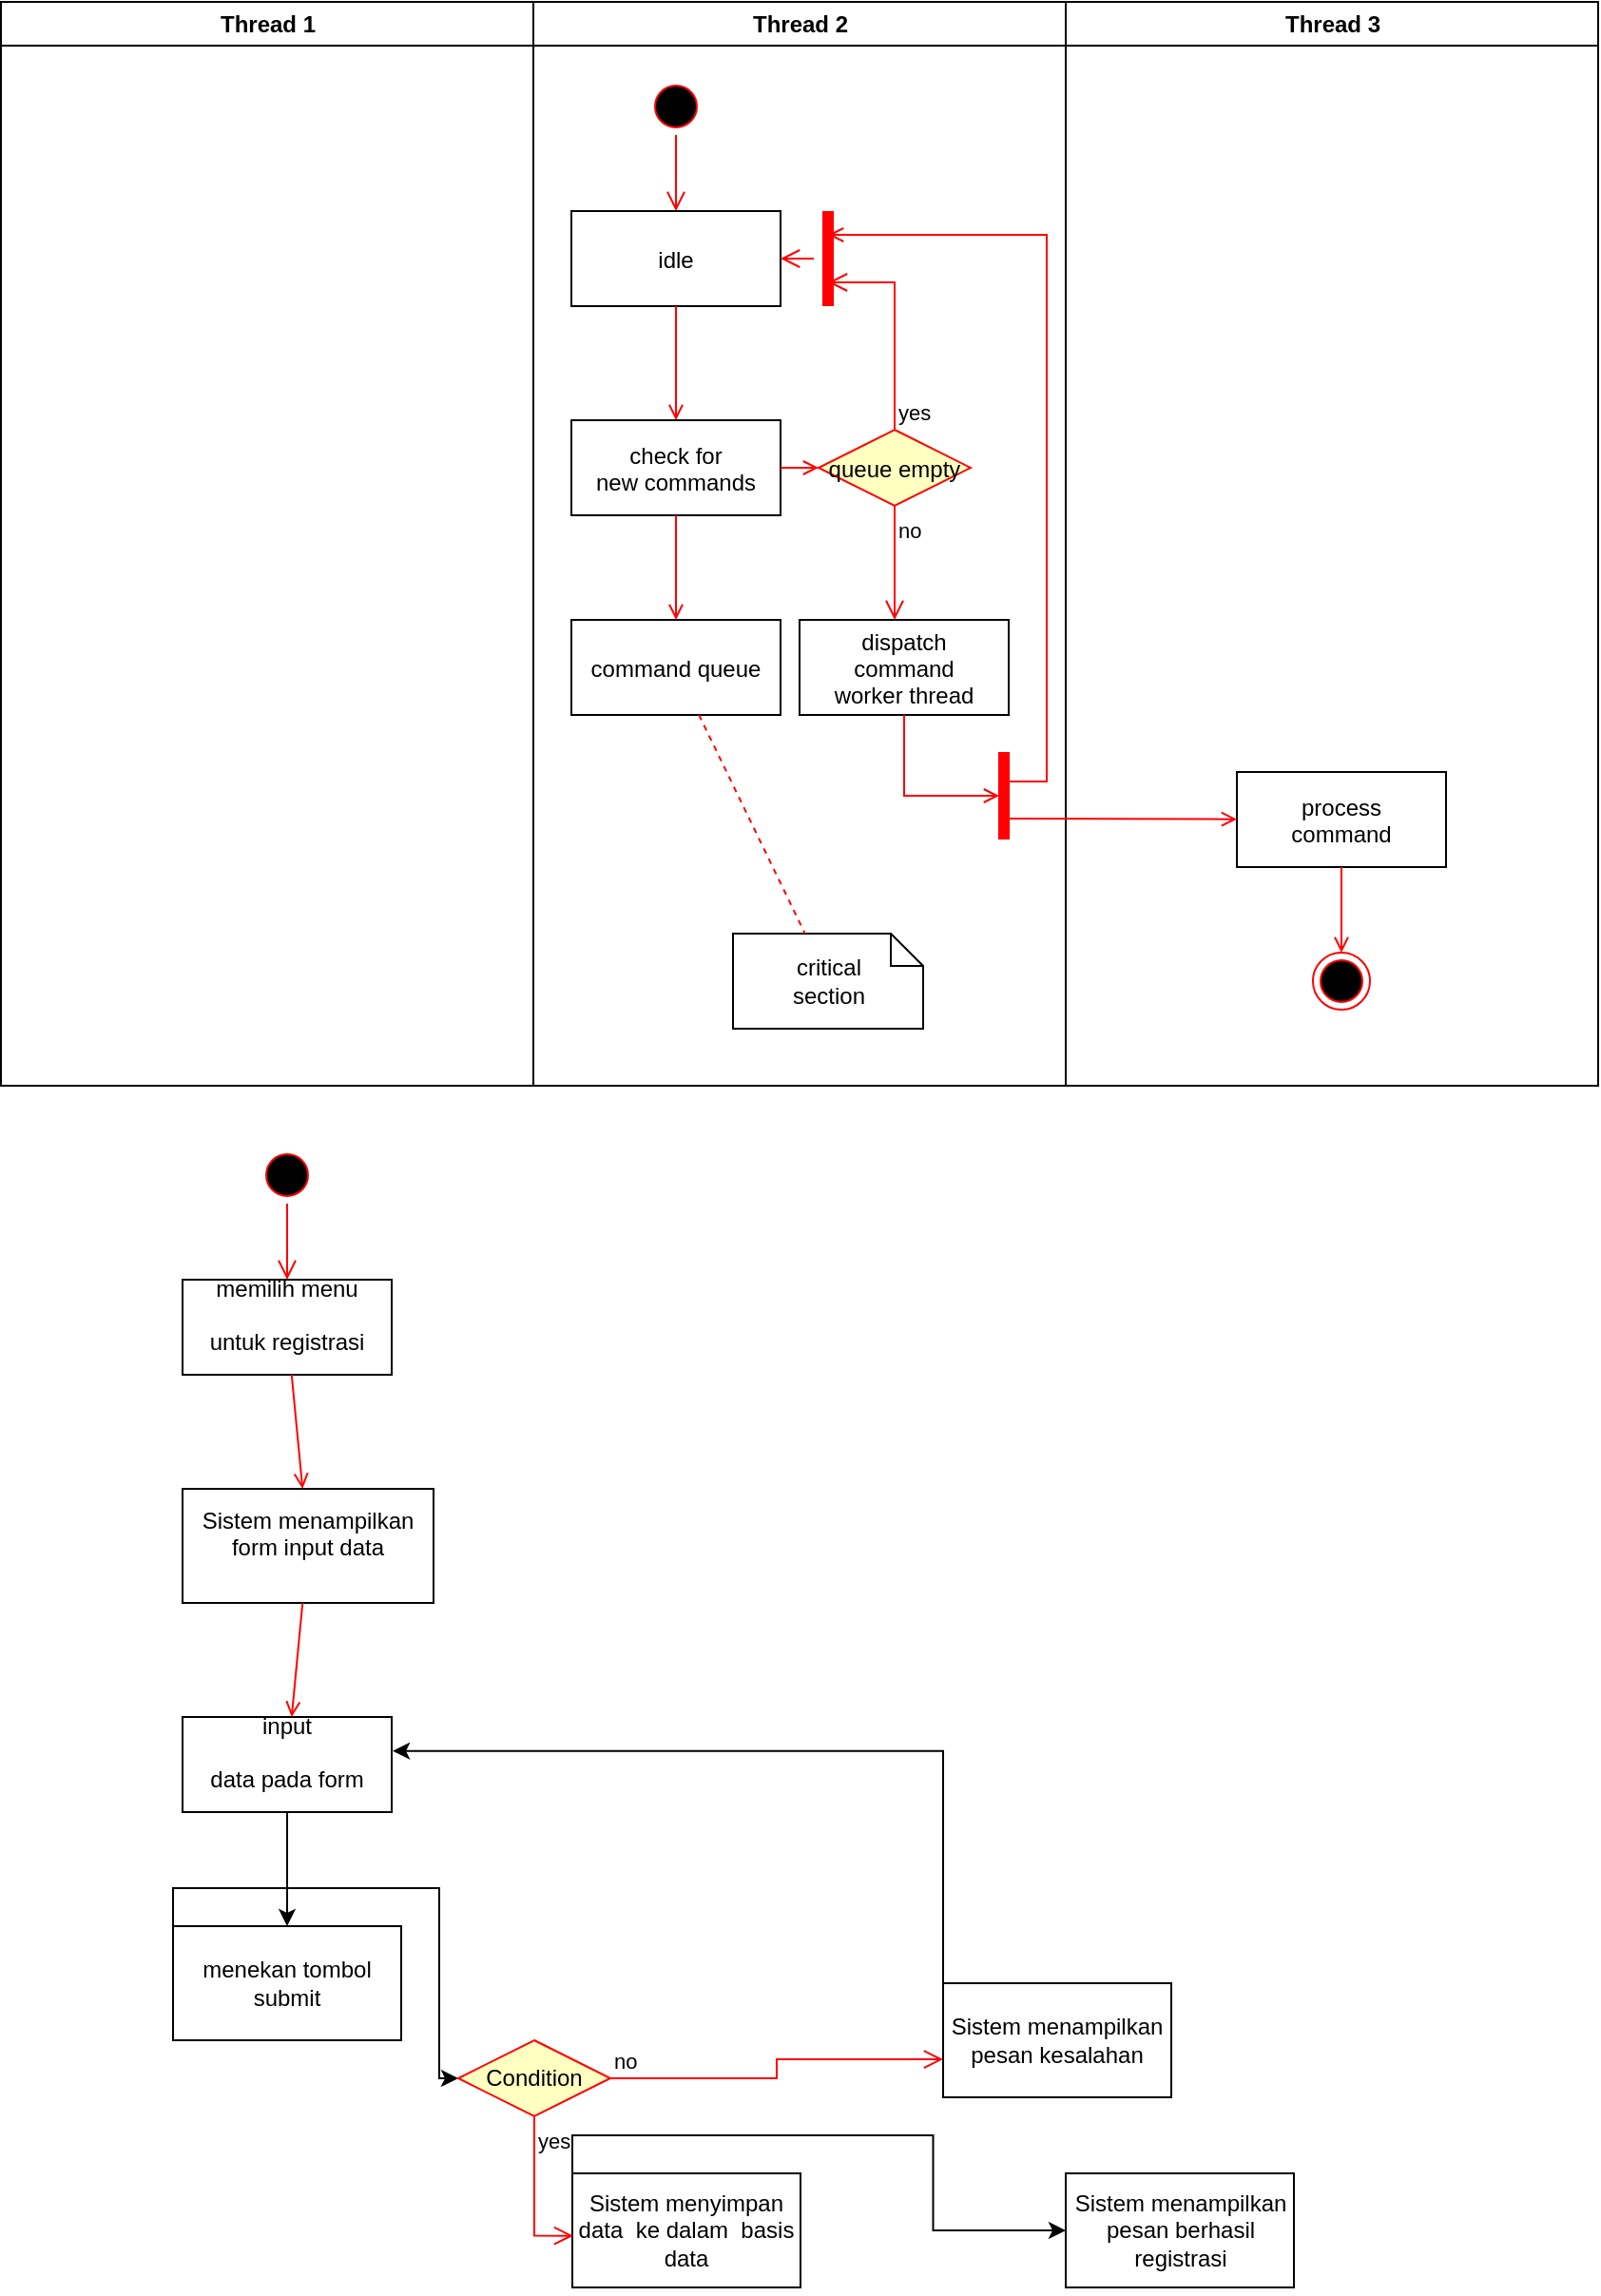 <mxfile version="18.0.5" type="github">
  <diagram name="Page-1" id="e7e014a7-5840-1c2e-5031-d8a46d1fe8dd">
    <mxGraphModel dx="626" dy="368" grid="1" gridSize="10" guides="1" tooltips="1" connect="1" arrows="1" fold="1" page="1" pageScale="1" pageWidth="1169" pageHeight="826" background="none" math="0" shadow="0">
      <root>
        <mxCell id="0" />
        <mxCell id="1" parent="0" />
        <mxCell id="2" value="Thread 1" style="swimlane;whiteSpace=wrap" parent="1" vertex="1">
          <mxGeometry x="164.5" y="128" width="280" height="570" as="geometry" />
        </mxCell>
        <mxCell id="3" value="Thread 2" style="swimlane;whiteSpace=wrap" parent="1" vertex="1">
          <mxGeometry x="444.5" y="128" width="280" height="570" as="geometry" />
        </mxCell>
        <mxCell id="13" value="" style="ellipse;shape=startState;fillColor=#000000;strokeColor=#ff0000;" parent="3" vertex="1">
          <mxGeometry x="60" y="40" width="30" height="30" as="geometry" />
        </mxCell>
        <mxCell id="14" value="" style="edgeStyle=elbowEdgeStyle;elbow=horizontal;verticalAlign=bottom;endArrow=open;endSize=8;strokeColor=#FF0000;endFill=1;rounded=0" parent="3" source="13" target="15" edge="1">
          <mxGeometry x="40" y="20" as="geometry">
            <mxPoint x="55" y="90" as="targetPoint" />
          </mxGeometry>
        </mxCell>
        <mxCell id="15" value="idle" style="" parent="3" vertex="1">
          <mxGeometry x="20" y="110" width="110" height="50" as="geometry" />
        </mxCell>
        <mxCell id="16" value="check for &#xa;new commands" style="" parent="3" vertex="1">
          <mxGeometry x="20" y="220" width="110" height="50" as="geometry" />
        </mxCell>
        <mxCell id="17" value="" style="endArrow=open;strokeColor=#FF0000;endFill=1;rounded=0" parent="3" source="15" target="16" edge="1">
          <mxGeometry relative="1" as="geometry" />
        </mxCell>
        <mxCell id="18" value="command queue" style="" parent="3" vertex="1">
          <mxGeometry x="20" y="325" width="110" height="50" as="geometry" />
        </mxCell>
        <mxCell id="19" value="" style="endArrow=open;strokeColor=#FF0000;endFill=1;rounded=0" parent="3" source="16" target="18" edge="1">
          <mxGeometry relative="1" as="geometry" />
        </mxCell>
        <mxCell id="21" value="queue empty" style="rhombus;fillColor=#ffffc0;strokeColor=#ff0000;" parent="3" vertex="1">
          <mxGeometry x="150" y="225" width="80" height="40" as="geometry" />
        </mxCell>
        <mxCell id="22" value="yes" style="edgeStyle=elbowEdgeStyle;elbow=horizontal;align=left;verticalAlign=bottom;endArrow=open;endSize=8;strokeColor=#FF0000;exitX=0.5;exitY=0;endFill=1;rounded=0;entryX=0.75;entryY=0.5;entryPerimeter=0" parent="3" source="21" target="25" edge="1">
          <mxGeometry x="-1" relative="1" as="geometry">
            <mxPoint x="160" y="150" as="targetPoint" />
            <Array as="points">
              <mxPoint x="190" y="180" />
            </Array>
          </mxGeometry>
        </mxCell>
        <mxCell id="23" value="no" style="edgeStyle=elbowEdgeStyle;elbow=horizontal;align=left;verticalAlign=top;endArrow=open;endSize=8;strokeColor=#FF0000;endFill=1;rounded=0" parent="3" source="21" target="30" edge="1">
          <mxGeometry x="-1" relative="1" as="geometry">
            <mxPoint x="190" y="305" as="targetPoint" />
          </mxGeometry>
        </mxCell>
        <mxCell id="24" value="" style="endArrow=open;strokeColor=#FF0000;endFill=1;rounded=0" parent="3" source="16" target="21" edge="1">
          <mxGeometry relative="1" as="geometry" />
        </mxCell>
        <mxCell id="25" value="" style="shape=line;strokeWidth=6;strokeColor=#ff0000;rotation=90" parent="3" vertex="1">
          <mxGeometry x="130" y="127.5" width="50" height="15" as="geometry" />
        </mxCell>
        <mxCell id="26" value="" style="edgeStyle=elbowEdgeStyle;elbow=horizontal;verticalAlign=bottom;endArrow=open;endSize=8;strokeColor=#FF0000;endFill=1;rounded=0" parent="3" source="25" target="15" edge="1">
          <mxGeometry x="130" y="90" as="geometry">
            <mxPoint x="230" y="140" as="targetPoint" />
          </mxGeometry>
        </mxCell>
        <mxCell id="30" value="dispatch&#xa;command&#xa;worker thread" style="" parent="3" vertex="1">
          <mxGeometry x="140" y="325" width="110" height="50" as="geometry" />
        </mxCell>
        <mxCell id="31" value="critical&#xa;section" style="shape=note;whiteSpace=wrap;size=17" parent="3" vertex="1">
          <mxGeometry x="105" y="490" width="100" height="50" as="geometry" />
        </mxCell>
        <mxCell id="32" value="" style="endArrow=none;strokeColor=#FF0000;endFill=0;rounded=0;dashed=1" parent="3" source="18" target="31" edge="1">
          <mxGeometry relative="1" as="geometry" />
        </mxCell>
        <mxCell id="34" value="" style="whiteSpace=wrap;strokeColor=#FF0000;fillColor=#FF0000" parent="3" vertex="1">
          <mxGeometry x="245" y="395" width="5" height="45" as="geometry" />
        </mxCell>
        <mxCell id="41" value="" style="edgeStyle=elbowEdgeStyle;elbow=horizontal;entryX=0;entryY=0.5;strokeColor=#FF0000;endArrow=open;endFill=1;rounded=0" parent="3" source="30" target="34" edge="1">
          <mxGeometry width="100" height="100" relative="1" as="geometry">
            <mxPoint x="60" y="480" as="sourcePoint" />
            <mxPoint x="160" y="380" as="targetPoint" />
            <Array as="points">
              <mxPoint x="195" y="400" />
            </Array>
          </mxGeometry>
        </mxCell>
        <mxCell id="4" value="Thread 3" style="swimlane;whiteSpace=wrap" parent="1" vertex="1">
          <mxGeometry x="724.5" y="128" width="280" height="570" as="geometry" />
        </mxCell>
        <mxCell id="33" value="process&#xa;command" style="" parent="4" vertex="1">
          <mxGeometry x="90" y="405" width="110" height="50" as="geometry" />
        </mxCell>
        <mxCell id="35" value="" style="edgeStyle=elbowEdgeStyle;elbow=horizontal;strokeColor=#FF0000;endArrow=open;endFill=1;rounded=0;entryX=0.25;entryY=0.5;entryPerimeter=0" parent="4" target="25" edge="1">
          <mxGeometry width="100" height="100" relative="1" as="geometry">
            <mxPoint x="-30" y="410" as="sourcePoint" />
            <mxPoint x="-120" y="120" as="targetPoint" />
            <Array as="points">
              <mxPoint x="-10" y="135" />
            </Array>
          </mxGeometry>
        </mxCell>
        <mxCell id="37" value="" style="edgeStyle=none;strokeColor=#FF0000;endArrow=open;endFill=1;rounded=0" parent="4" target="33" edge="1">
          <mxGeometry width="100" height="100" relative="1" as="geometry">
            <mxPoint x="-30" y="429.5" as="sourcePoint" />
            <mxPoint x="90" y="429.5" as="targetPoint" />
          </mxGeometry>
        </mxCell>
        <mxCell id="38" value="" style="ellipse;shape=endState;fillColor=#000000;strokeColor=#ff0000" parent="4" vertex="1">
          <mxGeometry x="130" y="500" width="30" height="30" as="geometry" />
        </mxCell>
        <mxCell id="39" value="" style="endArrow=open;strokeColor=#FF0000;endFill=1;rounded=0" parent="4" source="33" target="38" edge="1">
          <mxGeometry relative="1" as="geometry" />
        </mxCell>
        <mxCell id="5" value="" style="ellipse;shape=startState;fillColor=#000000;strokeColor=#ff0000;" parent="1" vertex="1">
          <mxGeometry x="300" y="730" width="30" height="30" as="geometry" />
        </mxCell>
        <mxCell id="6" value="" style="edgeStyle=elbowEdgeStyle;elbow=horizontal;verticalAlign=bottom;endArrow=open;endSize=8;strokeColor=#FF0000;endFill=1;rounded=0" parent="1" source="5" target="7" edge="1">
          <mxGeometry x="300" y="730" as="geometry">
            <mxPoint x="315" y="800" as="targetPoint" />
          </mxGeometry>
        </mxCell>
        <mxCell id="7" value="memilih menu &#xa;&#xa;untuk registrasi &#xa;" style="" parent="1" vertex="1">
          <mxGeometry x="260" y="800" width="110" height="50" as="geometry" />
        </mxCell>
        <mxCell id="8" value="Sistem menampilkan &#xa;form input data&#xa;" style="" parent="1" vertex="1">
          <mxGeometry x="260" y="910" width="132" height="60" as="geometry" />
        </mxCell>
        <mxCell id="9" value="" style="endArrow=open;strokeColor=#FF0000;endFill=1;rounded=0" parent="1" source="7" target="8" edge="1">
          <mxGeometry relative="1" as="geometry" />
        </mxCell>
        <mxCell id="eZNZcwMzqLfWpBYbHMe_-42" value="" style="edgeStyle=orthogonalEdgeStyle;rounded=0;orthogonalLoop=1;jettySize=auto;html=1;" edge="1" parent="1" source="10" target="eZNZcwMzqLfWpBYbHMe_-41">
          <mxGeometry relative="1" as="geometry" />
        </mxCell>
        <mxCell id="10" value="input&#xa;&#xa;data pada form &#xa;" style="" parent="1" vertex="1">
          <mxGeometry x="260" y="1030" width="110" height="50" as="geometry" />
        </mxCell>
        <mxCell id="11" value="" style="endArrow=open;strokeColor=#FF0000;endFill=1;rounded=0" parent="1" source="8" target="10" edge="1">
          <mxGeometry relative="1" as="geometry" />
        </mxCell>
        <mxCell id="eZNZcwMzqLfWpBYbHMe_-54" style="edgeStyle=orthogonalEdgeStyle;rounded=0;orthogonalLoop=1;jettySize=auto;html=1;exitX=0;exitY=0;exitDx=0;exitDy=0;entryX=0;entryY=0.5;entryDx=0;entryDy=0;" edge="1" parent="1" source="eZNZcwMzqLfWpBYbHMe_-41" target="eZNZcwMzqLfWpBYbHMe_-51">
          <mxGeometry relative="1" as="geometry" />
        </mxCell>
        <mxCell id="eZNZcwMzqLfWpBYbHMe_-41" value="&lt;span lang=&quot;EN-GB&quot;&gt;menekan tombol submit&lt;/span&gt;" style="whiteSpace=wrap;html=1;fillColor=rgb(255, 255, 255);strokeColor=rgb(0, 0, 0);fontColor=rgb(0, 0, 0);" vertex="1" parent="1">
          <mxGeometry x="255" y="1140" width="120" height="60" as="geometry" />
        </mxCell>
        <mxCell id="eZNZcwMzqLfWpBYbHMe_-48" style="edgeStyle=orthogonalEdgeStyle;rounded=0;orthogonalLoop=1;jettySize=auto;html=1;exitX=0;exitY=0;exitDx=0;exitDy=0;" edge="1" parent="1" source="eZNZcwMzqLfWpBYbHMe_-44" target="eZNZcwMzqLfWpBYbHMe_-46">
          <mxGeometry relative="1" as="geometry" />
        </mxCell>
        <mxCell id="eZNZcwMzqLfWpBYbHMe_-44" value="&lt;p&gt;&lt;span lang=&quot;EN-GB&quot;&gt;Sistem menyimpan data&amp;nbsp; ke dalam&amp;nbsp; basis data&lt;/span&gt;&lt;/p&gt;" style="whiteSpace=wrap;html=1;fillColor=rgb(255, 255, 255);strokeColor=rgb(0, 0, 0);fontColor=rgb(0, 0, 0);" vertex="1" parent="1">
          <mxGeometry x="465" y="1270" width="120" height="60" as="geometry" />
        </mxCell>
        <mxCell id="eZNZcwMzqLfWpBYbHMe_-46" value="&lt;span lang=&quot;EN-GB&quot;&gt;Sistem menampilkan pesan berhasil registrasi &lt;/span&gt;" style="whiteSpace=wrap;html=1;fillColor=rgb(255, 255, 255);strokeColor=rgb(0, 0, 0);fontColor=rgb(0, 0, 0);" vertex="1" parent="1">
          <mxGeometry x="724.5" y="1270" width="120" height="60" as="geometry" />
        </mxCell>
        <mxCell id="eZNZcwMzqLfWpBYbHMe_-51" value="Condition" style="rhombus;whiteSpace=wrap;html=1;fillColor=#ffffc0;strokeColor=#ff0000;" vertex="1" parent="1">
          <mxGeometry x="405" y="1200" width="80" height="40" as="geometry" />
        </mxCell>
        <mxCell id="eZNZcwMzqLfWpBYbHMe_-52" value="no" style="edgeStyle=orthogonalEdgeStyle;html=1;align=left;verticalAlign=bottom;endArrow=open;endSize=8;strokeColor=#ff0000;rounded=0;entryX=0;entryY=0.667;entryDx=0;entryDy=0;entryPerimeter=0;" edge="1" source="eZNZcwMzqLfWpBYbHMe_-51" parent="1" target="eZNZcwMzqLfWpBYbHMe_-55">
          <mxGeometry x="-1" relative="1" as="geometry">
            <mxPoint x="585" y="1220" as="targetPoint" />
          </mxGeometry>
        </mxCell>
        <mxCell id="eZNZcwMzqLfWpBYbHMe_-53" value="yes" style="edgeStyle=orthogonalEdgeStyle;html=1;align=left;verticalAlign=top;endArrow=open;endSize=8;strokeColor=#ff0000;rounded=0;entryX=0.004;entryY=0.547;entryDx=0;entryDy=0;entryPerimeter=0;" edge="1" source="eZNZcwMzqLfWpBYbHMe_-51" parent="1" target="eZNZcwMzqLfWpBYbHMe_-44">
          <mxGeometry x="-1" relative="1" as="geometry">
            <mxPoint x="445" y="1300" as="targetPoint" />
          </mxGeometry>
        </mxCell>
        <mxCell id="eZNZcwMzqLfWpBYbHMe_-56" style="edgeStyle=orthogonalEdgeStyle;rounded=0;orthogonalLoop=1;jettySize=auto;html=1;exitX=0;exitY=0;exitDx=0;exitDy=0;entryX=1.005;entryY=0.357;entryDx=0;entryDy=0;entryPerimeter=0;" edge="1" parent="1" source="eZNZcwMzqLfWpBYbHMe_-55" target="10">
          <mxGeometry relative="1" as="geometry" />
        </mxCell>
        <mxCell id="eZNZcwMzqLfWpBYbHMe_-55" value="&lt;span lang=&quot;EN-GB&quot;&gt;Sistem menampilkan pesan kesalahan&lt;/span&gt;" style="whiteSpace=wrap;html=1;fillColor=rgb(255, 255, 255);strokeColor=rgb(0, 0, 0);fontColor=rgb(0, 0, 0);" vertex="1" parent="1">
          <mxGeometry x="660" y="1170" width="120" height="60" as="geometry" />
        </mxCell>
      </root>
    </mxGraphModel>
  </diagram>
</mxfile>
